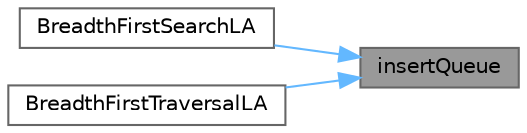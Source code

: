 digraph "insertQueue"
{
 // LATEX_PDF_SIZE
  bgcolor="transparent";
  edge [fontname=Helvetica,fontsize=10,labelfontname=Helvetica,labelfontsize=10];
  node [fontname=Helvetica,fontsize=10,shape=box,height=0.2,width=0.4];
  rankdir="RL";
  Node1 [id="Node000001",label="insertQueue",height=0.2,width=0.4,color="gray40", fillcolor="grey60", style="filled", fontcolor="black",tooltip=" "];
  Node1 -> Node2 [id="edge1_Node000001_Node000002",dir="back",color="steelblue1",style="solid",tooltip=" "];
  Node2 [id="Node000002",label="BreadthFirstSearchLA",height=0.2,width=0.4,color="grey40", fillcolor="white", style="filled",URL="$_grafo_8c.html#a346fdead5ba51319b7ca03736fbb60ba",tooltip=" "];
  Node1 -> Node3 [id="edge2_Node000001_Node000003",dir="back",color="steelblue1",style="solid",tooltip=" "];
  Node3 [id="Node000003",label="BreadthFirstTraversalLA",height=0.2,width=0.4,color="grey40", fillcolor="white", style="filled",URL="$_grafo_8c.html#abc313ae9f7772ffafe66900ea1f67a41",tooltip=" "];
}
